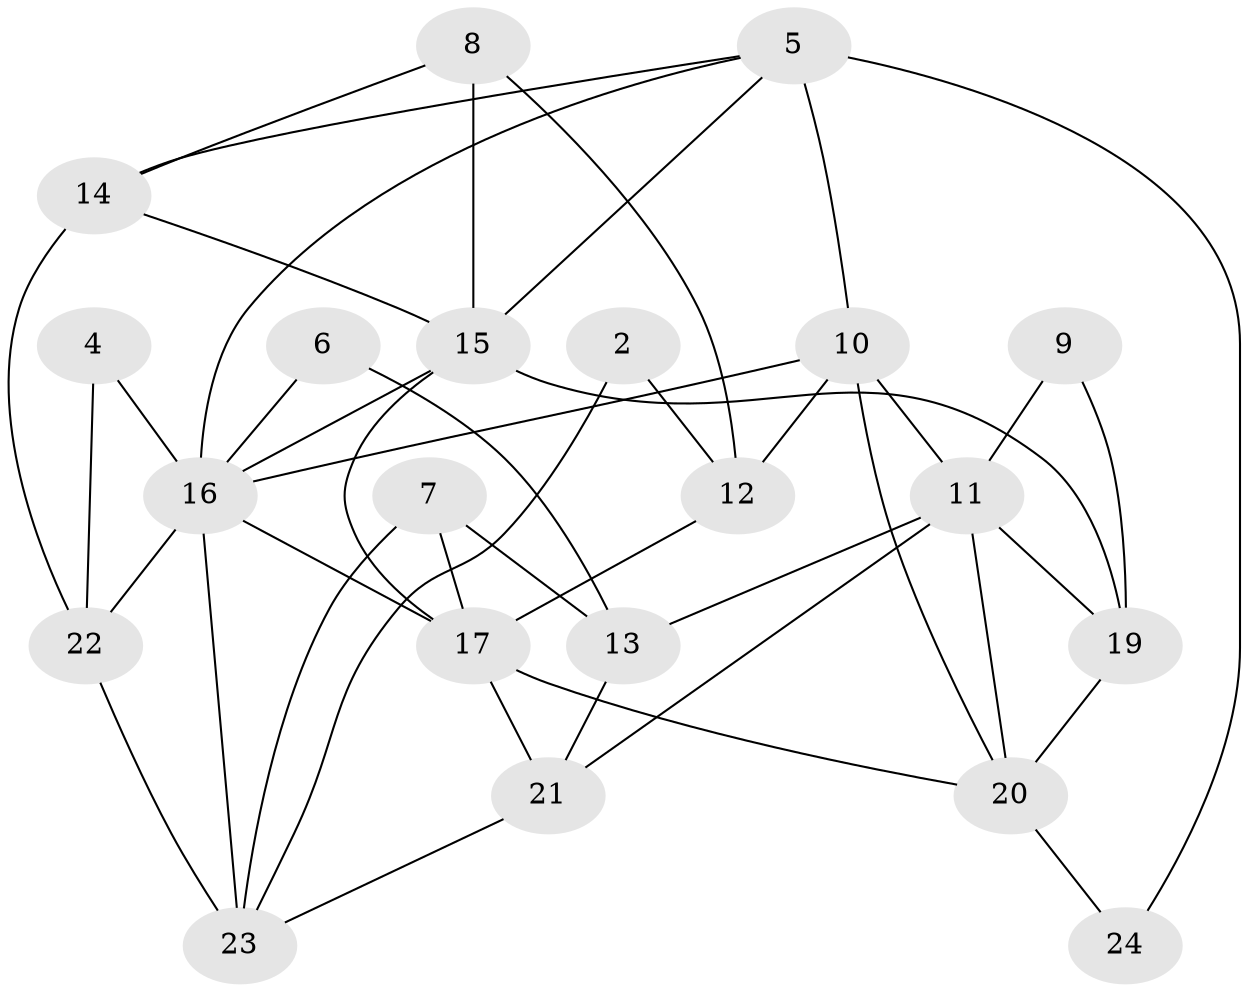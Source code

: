 // original degree distribution, {0: 0.06, 5: 0.08, 3: 0.26, 6: 0.06, 2: 0.28, 4: 0.16, 1: 0.08, 7: 0.02}
// Generated by graph-tools (version 1.1) at 2025/25/03/09/25 03:25:19]
// undirected, 21 vertices, 43 edges
graph export_dot {
graph [start="1"]
  node [color=gray90,style=filled];
  2;
  4;
  5;
  6;
  7;
  8;
  9;
  10;
  11;
  12;
  13;
  14;
  15;
  16;
  17;
  19;
  20;
  21;
  22;
  23;
  24;
  2 -- 12 [weight=1.0];
  2 -- 23 [weight=1.0];
  4 -- 16 [weight=2.0];
  4 -- 22 [weight=1.0];
  5 -- 10 [weight=1.0];
  5 -- 14 [weight=1.0];
  5 -- 15 [weight=1.0];
  5 -- 16 [weight=1.0];
  5 -- 24 [weight=1.0];
  6 -- 13 [weight=1.0];
  6 -- 16 [weight=2.0];
  7 -- 13 [weight=1.0];
  7 -- 17 [weight=2.0];
  7 -- 23 [weight=1.0];
  8 -- 12 [weight=1.0];
  8 -- 14 [weight=1.0];
  8 -- 15 [weight=1.0];
  9 -- 11 [weight=1.0];
  9 -- 19 [weight=1.0];
  10 -- 11 [weight=1.0];
  10 -- 12 [weight=1.0];
  10 -- 16 [weight=1.0];
  10 -- 20 [weight=1.0];
  11 -- 13 [weight=1.0];
  11 -- 19 [weight=1.0];
  11 -- 20 [weight=1.0];
  11 -- 21 [weight=1.0];
  12 -- 17 [weight=1.0];
  13 -- 21 [weight=1.0];
  14 -- 15 [weight=1.0];
  14 -- 22 [weight=1.0];
  15 -- 16 [weight=1.0];
  15 -- 17 [weight=2.0];
  15 -- 19 [weight=1.0];
  16 -- 17 [weight=2.0];
  16 -- 22 [weight=1.0];
  16 -- 23 [weight=1.0];
  17 -- 20 [weight=1.0];
  17 -- 21 [weight=1.0];
  19 -- 20 [weight=1.0];
  20 -- 24 [weight=1.0];
  21 -- 23 [weight=1.0];
  22 -- 23 [weight=2.0];
}
